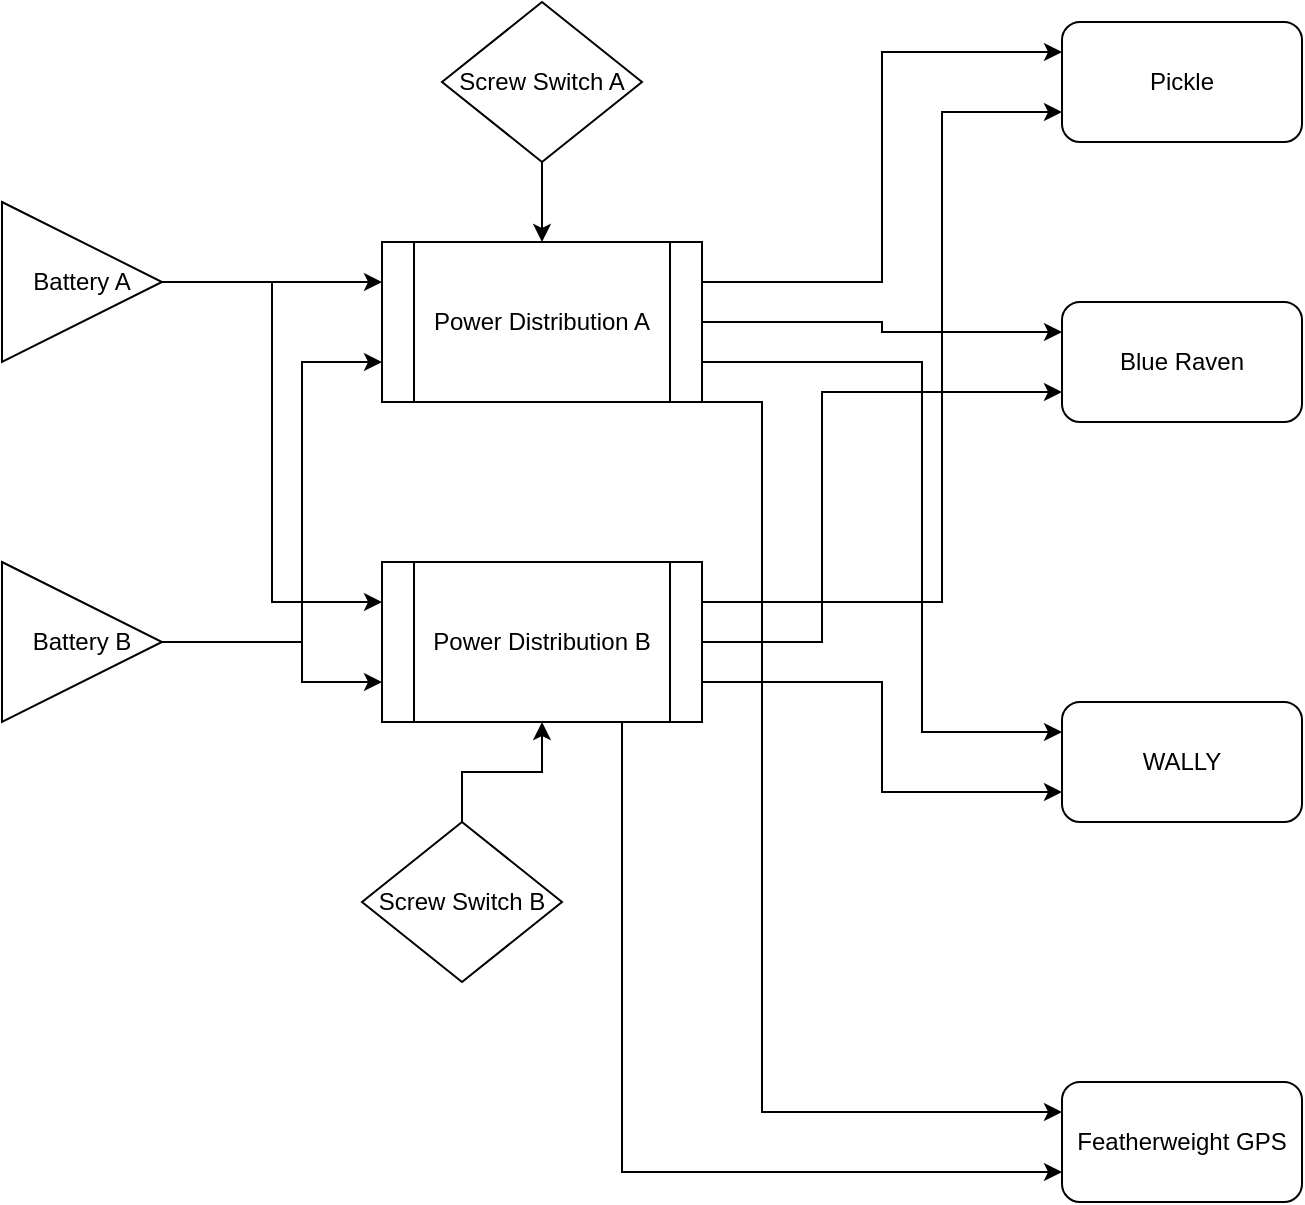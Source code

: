 <mxfile version="23.1.6" type="github">
  <diagram name="Page-1" id="FAxnaVmDCdUew-bZ3t1k">
    <mxGraphModel dx="954" dy="558" grid="1" gridSize="10" guides="1" tooltips="1" connect="1" arrows="1" fold="1" page="1" pageScale="1" pageWidth="1654" pageHeight="1169" math="0" shadow="0">
      <root>
        <mxCell id="0" />
        <mxCell id="1" parent="0" />
        <mxCell id="Ocz2RVNLNiVchELcto32-23" style="edgeStyle=orthogonalEdgeStyle;rounded=0;orthogonalLoop=1;jettySize=auto;html=1;exitX=1;exitY=0.25;exitDx=0;exitDy=0;entryX=0;entryY=0.25;entryDx=0;entryDy=0;" edge="1" parent="1" source="Ocz2RVNLNiVchELcto32-1" target="Ocz2RVNLNiVchELcto32-20">
          <mxGeometry relative="1" as="geometry" />
        </mxCell>
        <mxCell id="Ocz2RVNLNiVchELcto32-25" style="edgeStyle=orthogonalEdgeStyle;rounded=0;orthogonalLoop=1;jettySize=auto;html=1;exitX=1;exitY=0.5;exitDx=0;exitDy=0;entryX=0;entryY=0.25;entryDx=0;entryDy=0;" edge="1" parent="1" source="Ocz2RVNLNiVchELcto32-1" target="Ocz2RVNLNiVchELcto32-24">
          <mxGeometry relative="1" as="geometry" />
        </mxCell>
        <mxCell id="Ocz2RVNLNiVchELcto32-30" style="edgeStyle=orthogonalEdgeStyle;rounded=0;orthogonalLoop=1;jettySize=auto;html=1;exitX=1;exitY=0.75;exitDx=0;exitDy=0;entryX=0;entryY=0.25;entryDx=0;entryDy=0;" edge="1" parent="1" source="Ocz2RVNLNiVchELcto32-1" target="Ocz2RVNLNiVchELcto32-27">
          <mxGeometry relative="1" as="geometry">
            <Array as="points">
              <mxPoint x="670" y="300" />
              <mxPoint x="670" y="485" />
            </Array>
          </mxGeometry>
        </mxCell>
        <mxCell id="Ocz2RVNLNiVchELcto32-34" style="edgeStyle=orthogonalEdgeStyle;rounded=0;orthogonalLoop=1;jettySize=auto;html=1;exitX=0.75;exitY=1;exitDx=0;exitDy=0;entryX=0;entryY=0.25;entryDx=0;entryDy=0;" edge="1" parent="1" source="Ocz2RVNLNiVchELcto32-1" target="Ocz2RVNLNiVchELcto32-28">
          <mxGeometry relative="1" as="geometry">
            <mxPoint x="660" y="640" as="targetPoint" />
            <Array as="points">
              <mxPoint x="590" y="320" />
              <mxPoint x="590" y="675" />
            </Array>
          </mxGeometry>
        </mxCell>
        <mxCell id="Ocz2RVNLNiVchELcto32-1" value="Power Distribution A" style="shape=process;whiteSpace=wrap;html=1;backgroundOutline=1;" vertex="1" parent="1">
          <mxGeometry x="400" y="240" width="160" height="80" as="geometry" />
        </mxCell>
        <mxCell id="Ocz2RVNLNiVchELcto32-22" style="edgeStyle=orthogonalEdgeStyle;rounded=0;orthogonalLoop=1;jettySize=auto;html=1;exitX=1;exitY=0.25;exitDx=0;exitDy=0;entryX=0;entryY=0.75;entryDx=0;entryDy=0;" edge="1" parent="1" source="Ocz2RVNLNiVchELcto32-2" target="Ocz2RVNLNiVchELcto32-20">
          <mxGeometry relative="1" as="geometry">
            <Array as="points">
              <mxPoint x="680" y="420" />
              <mxPoint x="680" y="175" />
            </Array>
          </mxGeometry>
        </mxCell>
        <mxCell id="Ocz2RVNLNiVchELcto32-26" style="edgeStyle=orthogonalEdgeStyle;rounded=0;orthogonalLoop=1;jettySize=auto;html=1;exitX=1;exitY=0.5;exitDx=0;exitDy=0;entryX=0;entryY=0.75;entryDx=0;entryDy=0;" edge="1" parent="1" source="Ocz2RVNLNiVchELcto32-2" target="Ocz2RVNLNiVchELcto32-24">
          <mxGeometry relative="1" as="geometry">
            <Array as="points">
              <mxPoint x="620" y="440" />
              <mxPoint x="620" y="315" />
            </Array>
          </mxGeometry>
        </mxCell>
        <mxCell id="Ocz2RVNLNiVchELcto32-33" style="edgeStyle=orthogonalEdgeStyle;rounded=0;orthogonalLoop=1;jettySize=auto;html=1;exitX=1;exitY=0.75;exitDx=0;exitDy=0;entryX=0;entryY=0.75;entryDx=0;entryDy=0;" edge="1" parent="1" source="Ocz2RVNLNiVchELcto32-2" target="Ocz2RVNLNiVchELcto32-27">
          <mxGeometry relative="1" as="geometry" />
        </mxCell>
        <mxCell id="Ocz2RVNLNiVchELcto32-35" style="edgeStyle=orthogonalEdgeStyle;rounded=0;orthogonalLoop=1;jettySize=auto;html=1;exitX=0.75;exitY=1;exitDx=0;exitDy=0;entryX=0;entryY=0.75;entryDx=0;entryDy=0;" edge="1" parent="1" target="Ocz2RVNLNiVchELcto32-28">
          <mxGeometry relative="1" as="geometry">
            <mxPoint x="490" y="480" as="sourcePoint" />
            <mxPoint x="730" y="705" as="targetPoint" />
            <Array as="points">
              <mxPoint x="520" y="480" />
              <mxPoint x="520" y="705" />
            </Array>
          </mxGeometry>
        </mxCell>
        <mxCell id="Ocz2RVNLNiVchELcto32-2" value="Power Distribution B" style="shape=process;whiteSpace=wrap;html=1;backgroundOutline=1;" vertex="1" parent="1">
          <mxGeometry x="400" y="400" width="160" height="80" as="geometry" />
        </mxCell>
        <mxCell id="Ocz2RVNLNiVchELcto32-17" style="edgeStyle=orthogonalEdgeStyle;rounded=0;orthogonalLoop=1;jettySize=auto;html=1;exitX=1;exitY=0.5;exitDx=0;exitDy=0;entryX=0;entryY=0.75;entryDx=0;entryDy=0;" edge="1" parent="1" source="Ocz2RVNLNiVchELcto32-3" target="Ocz2RVNLNiVchELcto32-2">
          <mxGeometry relative="1" as="geometry">
            <Array as="points">
              <mxPoint x="360" y="440" />
              <mxPoint x="360" y="460" />
            </Array>
          </mxGeometry>
        </mxCell>
        <mxCell id="Ocz2RVNLNiVchELcto32-18" style="edgeStyle=orthogonalEdgeStyle;rounded=0;orthogonalLoop=1;jettySize=auto;html=1;exitX=1;exitY=0.5;exitDx=0;exitDy=0;entryX=0;entryY=0.75;entryDx=0;entryDy=0;" edge="1" parent="1" source="Ocz2RVNLNiVchELcto32-3" target="Ocz2RVNLNiVchELcto32-1">
          <mxGeometry relative="1" as="geometry">
            <Array as="points">
              <mxPoint x="360" y="440" />
              <mxPoint x="360" y="300" />
            </Array>
          </mxGeometry>
        </mxCell>
        <mxCell id="Ocz2RVNLNiVchELcto32-3" value="Battery B" style="triangle;whiteSpace=wrap;html=1;" vertex="1" parent="1">
          <mxGeometry x="210" y="400" width="80" height="80" as="geometry" />
        </mxCell>
        <mxCell id="Ocz2RVNLNiVchELcto32-13" style="edgeStyle=orthogonalEdgeStyle;rounded=0;orthogonalLoop=1;jettySize=auto;html=1;exitX=1;exitY=0.5;exitDx=0;exitDy=0;entryX=0;entryY=0.25;entryDx=0;entryDy=0;" edge="1" parent="1" source="Ocz2RVNLNiVchELcto32-4" target="Ocz2RVNLNiVchELcto32-1">
          <mxGeometry relative="1" as="geometry" />
        </mxCell>
        <mxCell id="Ocz2RVNLNiVchELcto32-15" style="edgeStyle=orthogonalEdgeStyle;rounded=0;orthogonalLoop=1;jettySize=auto;html=1;exitX=1;exitY=0.5;exitDx=0;exitDy=0;entryX=0;entryY=0.25;entryDx=0;entryDy=0;" edge="1" parent="1" source="Ocz2RVNLNiVchELcto32-4" target="Ocz2RVNLNiVchELcto32-2">
          <mxGeometry relative="1" as="geometry" />
        </mxCell>
        <mxCell id="Ocz2RVNLNiVchELcto32-4" value="Battery A" style="triangle;whiteSpace=wrap;html=1;" vertex="1" parent="1">
          <mxGeometry x="210" y="220" width="80" height="80" as="geometry" />
        </mxCell>
        <mxCell id="Ocz2RVNLNiVchELcto32-10" style="edgeStyle=orthogonalEdgeStyle;rounded=0;orthogonalLoop=1;jettySize=auto;html=1;exitX=0.5;exitY=1;exitDx=0;exitDy=0;entryX=0.5;entryY=0;entryDx=0;entryDy=0;" edge="1" parent="1" source="Ocz2RVNLNiVchELcto32-8" target="Ocz2RVNLNiVchELcto32-1">
          <mxGeometry relative="1" as="geometry" />
        </mxCell>
        <mxCell id="Ocz2RVNLNiVchELcto32-8" value="Screw Switch A" style="rhombus;whiteSpace=wrap;html=1;" vertex="1" parent="1">
          <mxGeometry x="430" y="120" width="100" height="80" as="geometry" />
        </mxCell>
        <mxCell id="Ocz2RVNLNiVchELcto32-11" style="edgeStyle=orthogonalEdgeStyle;rounded=0;orthogonalLoop=1;jettySize=auto;html=1;exitX=0.5;exitY=0;exitDx=0;exitDy=0;entryX=0.5;entryY=1;entryDx=0;entryDy=0;" edge="1" parent="1" source="Ocz2RVNLNiVchELcto32-9" target="Ocz2RVNLNiVchELcto32-2">
          <mxGeometry relative="1" as="geometry" />
        </mxCell>
        <mxCell id="Ocz2RVNLNiVchELcto32-9" value="Screw Switch B" style="rhombus;whiteSpace=wrap;html=1;" vertex="1" parent="1">
          <mxGeometry x="390" y="530" width="100" height="80" as="geometry" />
        </mxCell>
        <mxCell id="Ocz2RVNLNiVchELcto32-20" value="Pickle" style="rounded=1;whiteSpace=wrap;html=1;" vertex="1" parent="1">
          <mxGeometry x="740" y="130" width="120" height="60" as="geometry" />
        </mxCell>
        <mxCell id="Ocz2RVNLNiVchELcto32-24" value="Blue Raven" style="rounded=1;whiteSpace=wrap;html=1;" vertex="1" parent="1">
          <mxGeometry x="740" y="270" width="120" height="60" as="geometry" />
        </mxCell>
        <mxCell id="Ocz2RVNLNiVchELcto32-27" value="WALLY" style="rounded=1;whiteSpace=wrap;html=1;" vertex="1" parent="1">
          <mxGeometry x="740" y="470" width="120" height="60" as="geometry" />
        </mxCell>
        <mxCell id="Ocz2RVNLNiVchELcto32-28" value="Featherweight GPS" style="rounded=1;whiteSpace=wrap;html=1;" vertex="1" parent="1">
          <mxGeometry x="740" y="660" width="120" height="60" as="geometry" />
        </mxCell>
      </root>
    </mxGraphModel>
  </diagram>
</mxfile>
